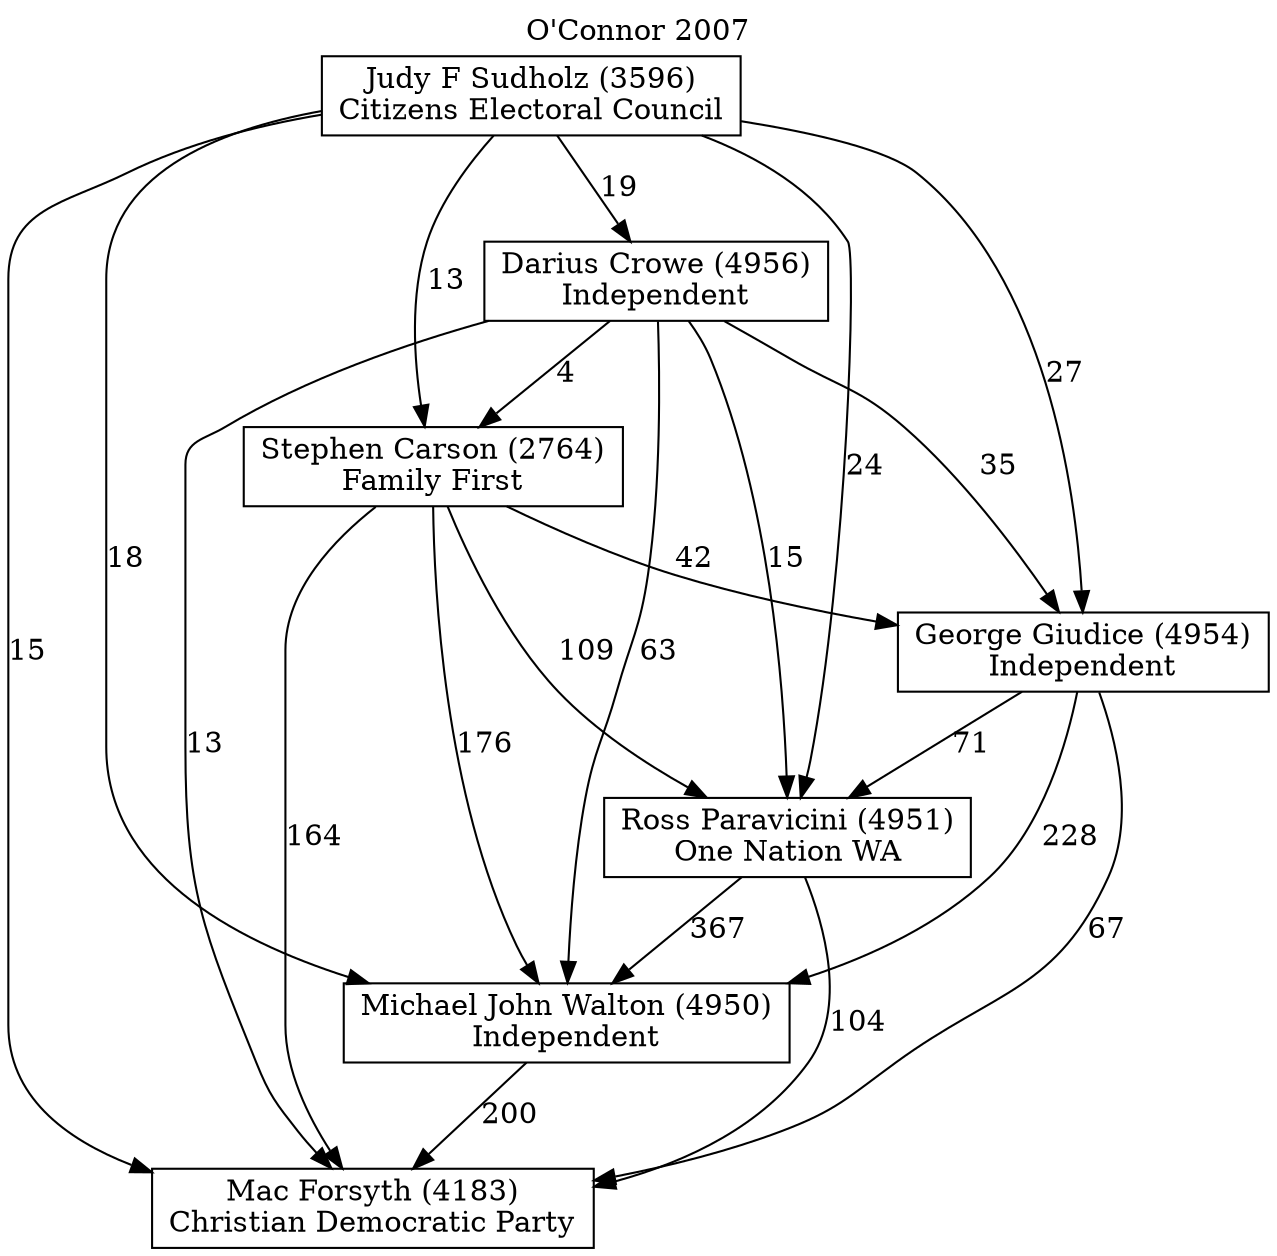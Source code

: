 // House preference flow
digraph "Mac Forsyth (4183)_O'Connor_2007" {
	graph [label="O'Connor 2007" labelloc=t mclimit=10]
	node [shape=box]
	"Mac Forsyth (4183)" [label="Mac Forsyth (4183)
Christian Democratic Party"]
	"Michael John Walton (4950)" [label="Michael John Walton (4950)
Independent"]
	"Ross Paravicini (4951)" [label="Ross Paravicini (4951)
One Nation WA"]
	"George Giudice (4954)" [label="George Giudice (4954)
Independent"]
	"Stephen Carson (2764)" [label="Stephen Carson (2764)
Family First"]
	"Darius Crowe (4956)" [label="Darius Crowe (4956)
Independent"]
	"Judy F Sudholz (3596)" [label="Judy F Sudholz (3596)
Citizens Electoral Council"]
	"Michael John Walton (4950)" -> "Mac Forsyth (4183)" [label=200]
	"Ross Paravicini (4951)" -> "Michael John Walton (4950)" [label=367]
	"George Giudice (4954)" -> "Ross Paravicini (4951)" [label=71]
	"Stephen Carson (2764)" -> "George Giudice (4954)" [label=42]
	"Darius Crowe (4956)" -> "Stephen Carson (2764)" [label=4]
	"Judy F Sudholz (3596)" -> "Darius Crowe (4956)" [label=19]
	"Ross Paravicini (4951)" -> "Mac Forsyth (4183)" [label=104]
	"George Giudice (4954)" -> "Mac Forsyth (4183)" [label=67]
	"Stephen Carson (2764)" -> "Mac Forsyth (4183)" [label=164]
	"Darius Crowe (4956)" -> "Mac Forsyth (4183)" [label=13]
	"Judy F Sudholz (3596)" -> "Mac Forsyth (4183)" [label=15]
	"Judy F Sudholz (3596)" -> "Stephen Carson (2764)" [label=13]
	"Darius Crowe (4956)" -> "George Giudice (4954)" [label=35]
	"Judy F Sudholz (3596)" -> "George Giudice (4954)" [label=27]
	"Stephen Carson (2764)" -> "Ross Paravicini (4951)" [label=109]
	"Darius Crowe (4956)" -> "Ross Paravicini (4951)" [label=15]
	"Judy F Sudholz (3596)" -> "Ross Paravicini (4951)" [label=24]
	"George Giudice (4954)" -> "Michael John Walton (4950)" [label=228]
	"Stephen Carson (2764)" -> "Michael John Walton (4950)" [label=176]
	"Darius Crowe (4956)" -> "Michael John Walton (4950)" [label=63]
	"Judy F Sudholz (3596)" -> "Michael John Walton (4950)" [label=18]
}
